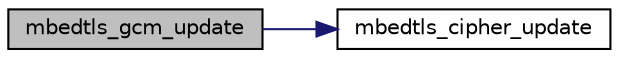 digraph "mbedtls_gcm_update"
{
 // LATEX_PDF_SIZE
  edge [fontname="Helvetica",fontsize="10",labelfontname="Helvetica",labelfontsize="10"];
  node [fontname="Helvetica",fontsize="10",shape=record];
  rankdir="LR";
  Node1 [label="mbedtls_gcm_update",height=0.2,width=0.4,color="black", fillcolor="grey75", style="filled", fontcolor="black",tooltip="This function feeds an input buffer into an ongoing GCM encryption or decryption operation."];
  Node1 -> Node2 [color="midnightblue",fontsize="10",style="solid",fontname="Helvetica"];
  Node2 [label="mbedtls_cipher_update",height=0.2,width=0.4,color="black", fillcolor="white", style="filled",URL="$dd/d8f/cipher_8c.html#a959598dfef9d7f2add8861e0c518f303",tooltip="The generic cipher update function. It encrypts or decrypts using the given cipher context...."];
}
